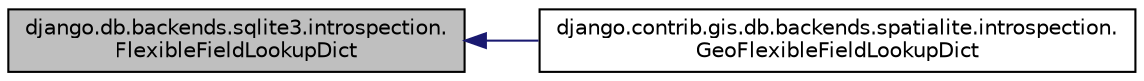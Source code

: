 digraph "django.db.backends.sqlite3.introspection.FlexibleFieldLookupDict"
{
 // LATEX_PDF_SIZE
  edge [fontname="Helvetica",fontsize="10",labelfontname="Helvetica",labelfontsize="10"];
  node [fontname="Helvetica",fontsize="10",shape=record];
  rankdir="LR";
  Node1 [label="django.db.backends.sqlite3.introspection.\lFlexibleFieldLookupDict",height=0.2,width=0.4,color="black", fillcolor="grey75", style="filled", fontcolor="black",tooltip=" "];
  Node1 -> Node2 [dir="back",color="midnightblue",fontsize="10",style="solid",fontname="Helvetica"];
  Node2 [label="django.contrib.gis.db.backends.spatialite.introspection.\lGeoFlexibleFieldLookupDict",height=0.2,width=0.4,color="black", fillcolor="white", style="filled",URL="$df/d5e/classdjango_1_1contrib_1_1gis_1_1db_1_1backends_1_1spatialite_1_1introspection_1_1_geo_flexible_field_lookup_dict.html",tooltip=" "];
}
